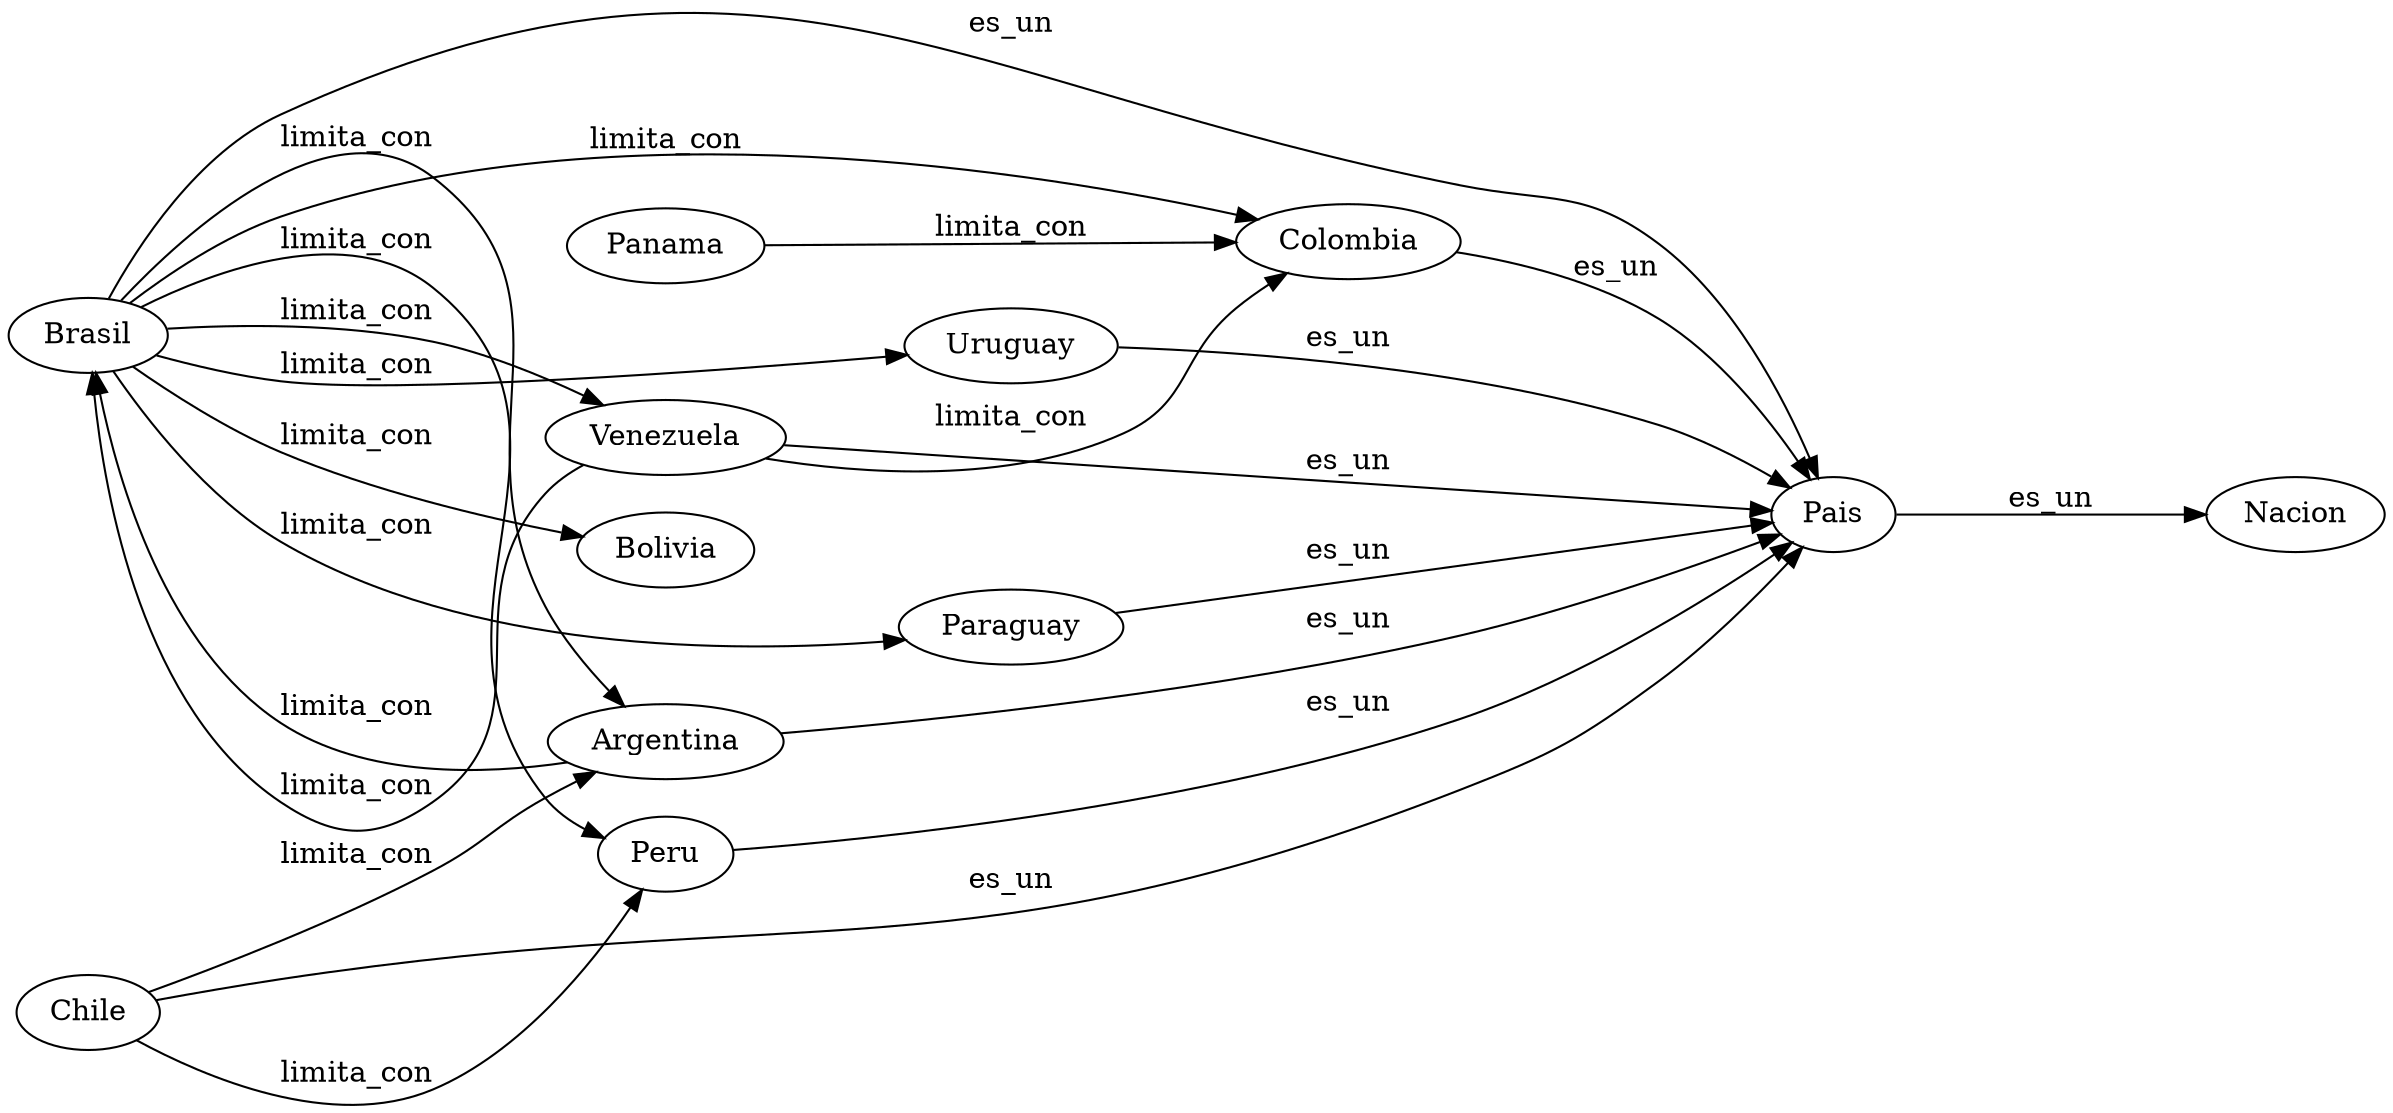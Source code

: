 strict digraph G {
rankdir = LR;
graph [ordering="out"];
graph [ranksep="1.5"];
"Brasil"->"Pais"
[label = "es_un"];
"Pais"->"Nacion"
[label = "es_un"];
"Pais"->"Nacion"
[label = "es_un"];
"Pais"->"Nacion"
[label = "es_un"];
"Pais"->"Nacion"
[label = "es_un"];
"Pais"->"Nacion"
[label = "es_un"];
"Pais"->"Nacion"
[label = "es_un"];
"Pais"->"Nacion"
[label = "es_un"];
"Pais"->"Nacion"
[label = "es_un"];
"Brasil"->"Argentina"
[label = "limita_con"];
"Brasil"->"Colombia"
[label = "limita_con"];
"Colombia"->"Pais"
[label = "es_un"];
"Pais"->"Nacion"
[label = "es_un"];
"Pais"->"Nacion"
[label = "es_un"];
"Pais"->"Nacion"
[label = "es_un"];
"Pais"->"Nacion"
[label = "es_un"];
"Pais"->"Nacion"
[label = "es_un"];
"Pais"->"Nacion"
[label = "es_un"];
"Pais"->"Nacion"
[label = "es_un"];
"Pais"->"Nacion"
[label = "es_un"];
"Brasil"->"Peru"
[label = "limita_con"];
"Peru"->"Pais"
[label = "es_un"];
"Pais"->"Nacion"
[label = "es_un"];
"Pais"->"Nacion"
[label = "es_un"];
"Pais"->"Nacion"
[label = "es_un"];
"Pais"->"Nacion"
[label = "es_un"];
"Pais"->"Nacion"
[label = "es_un"];
"Pais"->"Nacion"
[label = "es_un"];
"Pais"->"Nacion"
[label = "es_un"];
"Pais"->"Nacion"
[label = "es_un"];
"Brasil"->"Venezuela"
[label = "limita_con"];
"Brasil"->"Uruguay"
[label = "limita_con"];
"Uruguay"->"Pais"
[label = "es_un"];
"Pais"->"Nacion"
[label = "es_un"];
"Pais"->"Nacion"
[label = "es_un"];
"Pais"->"Nacion"
[label = "es_un"];
"Pais"->"Nacion"
[label = "es_un"];
"Pais"->"Nacion"
[label = "es_un"];
"Pais"->"Nacion"
[label = "es_un"];
"Pais"->"Nacion"
[label = "es_un"];
"Pais"->"Nacion"
[label = "es_un"];
"Brasil"->"Bolivia"
[label = "limita_con"];
"Brasil"->"Paraguay"
[label = "limita_con"];
"Paraguay"->"Pais"
[label = "es_un"];
"Pais"->"Nacion"
[label = "es_un"];
"Pais"->"Nacion"
[label = "es_un"];
"Pais"->"Nacion"
[label = "es_un"];
"Pais"->"Nacion"
[label = "es_un"];
"Pais"->"Nacion"
[label = "es_un"];
"Pais"->"Nacion"
[label = "es_un"];
"Pais"->"Nacion"
[label = "es_un"];
"Pais"->"Nacion"
[label = "es_un"];
"Argentina"->"Pais"
[label = "es_un"];
"Pais"->"Nacion"
[label = "es_un"];
"Pais"->"Nacion"
[label = "es_un"];
"Pais"->"Nacion"
[label = "es_un"];
"Pais"->"Nacion"
[label = "es_un"];
"Pais"->"Nacion"
[label = "es_un"];
"Pais"->"Nacion"
[label = "es_un"];
"Pais"->"Nacion"
[label = "es_un"];
"Pais"->"Nacion"
[label = "es_un"];
"Argentina"->"Brasil"
[label = "limita_con"];
"Colombia"->"Pais"
[label = "es_un"];
"Pais"->"Nacion"
[label = "es_un"];
"Pais"->"Nacion"
[label = "es_un"];
"Pais"->"Nacion"
[label = "es_un"];
"Pais"->"Nacion"
[label = "es_un"];
"Pais"->"Nacion"
[label = "es_un"];
"Pais"->"Nacion"
[label = "es_un"];
"Pais"->"Nacion"
[label = "es_un"];
"Pais"->"Nacion"
[label = "es_un"];
"Peru"->"Pais"
[label = "es_un"];
"Pais"->"Nacion"
[label = "es_un"];
"Pais"->"Nacion"
[label = "es_un"];
"Pais"->"Nacion"
[label = "es_un"];
"Pais"->"Nacion"
[label = "es_un"];
"Pais"->"Nacion"
[label = "es_un"];
"Pais"->"Nacion"
[label = "es_un"];
"Pais"->"Nacion"
[label = "es_un"];
"Pais"->"Nacion"
[label = "es_un"];
"Venezuela"->"Pais"
[label = "es_un"];
"Pais"->"Nacion"
[label = "es_un"];
"Pais"->"Nacion"
[label = "es_un"];
"Pais"->"Nacion"
[label = "es_un"];
"Pais"->"Nacion"
[label = "es_un"];
"Pais"->"Nacion"
[label = "es_un"];
"Pais"->"Nacion"
[label = "es_un"];
"Pais"->"Nacion"
[label = "es_un"];
"Pais"->"Nacion"
[label = "es_un"];
"Venezuela"->"Brasil"
[label = "limita_con"];
"Venezuela"->"Colombia"
[label = "limita_con"];
"Colombia"->"Pais"
[label = "es_un"];
"Pais"->"Nacion"
[label = "es_un"];
"Pais"->"Nacion"
[label = "es_un"];
"Pais"->"Nacion"
[label = "es_un"];
"Pais"->"Nacion"
[label = "es_un"];
"Pais"->"Nacion"
[label = "es_un"];
"Pais"->"Nacion"
[label = "es_un"];
"Pais"->"Nacion"
[label = "es_un"];
"Pais"->"Nacion"
[label = "es_un"];
"Uruguay"->"Pais"
[label = "es_un"];
"Pais"->"Nacion"
[label = "es_un"];
"Pais"->"Nacion"
[label = "es_un"];
"Pais"->"Nacion"
[label = "es_un"];
"Pais"->"Nacion"
[label = "es_un"];
"Pais"->"Nacion"
[label = "es_un"];
"Pais"->"Nacion"
[label = "es_un"];
"Pais"->"Nacion"
[label = "es_un"];
"Pais"->"Nacion"
[label = "es_un"];
"Chile"->"Pais"
[label = "es_un"];
"Pais"->"Nacion"
[label = "es_un"];
"Pais"->"Nacion"
[label = "es_un"];
"Pais"->"Nacion"
[label = "es_un"];
"Pais"->"Nacion"
[label = "es_un"];
"Pais"->"Nacion"
[label = "es_un"];
"Pais"->"Nacion"
[label = "es_un"];
"Pais"->"Nacion"
[label = "es_un"];
"Pais"->"Nacion"
[label = "es_un"];
"Chile"->"Argentina"
[label = "limita_con"];
"Argentina"->"Pais"
[label = "es_un"];
"Pais"->"Nacion"
[label = "es_un"];
"Pais"->"Nacion"
[label = "es_un"];
"Pais"->"Nacion"
[label = "es_un"];
"Pais"->"Nacion"
[label = "es_un"];
"Pais"->"Nacion"
[label = "es_un"];
"Pais"->"Nacion"
[label = "es_un"];
"Pais"->"Nacion"
[label = "es_un"];
"Pais"->"Nacion"
[label = "es_un"];
"Argentina"->"Brasil"
[label = "limita_con"];
"Chile"->"Peru"
[label = "limita_con"];
"Peru"->"Pais"
[label = "es_un"];
"Pais"->"Nacion"
[label = "es_un"];
"Pais"->"Nacion"
[label = "es_un"];
"Pais"->"Nacion"
[label = "es_un"];
"Pais"->"Nacion"
[label = "es_un"];
"Pais"->"Nacion"
[label = "es_un"];
"Pais"->"Nacion"
[label = "es_un"];
"Pais"->"Nacion"
[label = "es_un"];
"Pais"->"Nacion"
[label = "es_un"];
"Paraguay"->"Pais"
[label = "es_un"];
"Pais"->"Nacion"
[label = "es_un"];
"Pais"->"Nacion"
[label = "es_un"];
"Pais"->"Nacion"
[label = "es_un"];
"Pais"->"Nacion"
[label = "es_un"];
"Pais"->"Nacion"
[label = "es_un"];
"Pais"->"Nacion"
[label = "es_un"];
"Pais"->"Nacion"
[label = "es_un"];
"Pais"->"Nacion"
[label = "es_un"];
"Pais"->"Nacion"
[label = "es_un"];
"Pais"->"Nacion"
[label = "es_un"];
"Pais"->"Nacion"
[label = "es_un"];
"Pais"->"Nacion"
[label = "es_un"];
"Pais"->"Nacion"
[label = "es_un"];
"Pais"->"Nacion"
[label = "es_un"];
"Pais"->"Nacion"
[label = "es_un"];
"Pais"->"Nacion"
[label = "es_un"];
"Panama"->"Colombia"
[label = "limita_con"];
"Colombia"->"Pais"
[label = "es_un"];
"Pais"->"Nacion"
[label = "es_un"];
"Pais"->"Nacion"
[label = "es_un"];
"Pais"->"Nacion"
[label = "es_un"];
"Pais"->"Nacion"
[label = "es_un"];
"Pais"->"Nacion"
[label = "es_un"];
"Pais"->"Nacion"
[label = "es_un"];
"Pais"->"Nacion"
[label = "es_un"];
"Pais"->"Nacion"
[label = "es_un"];
}

